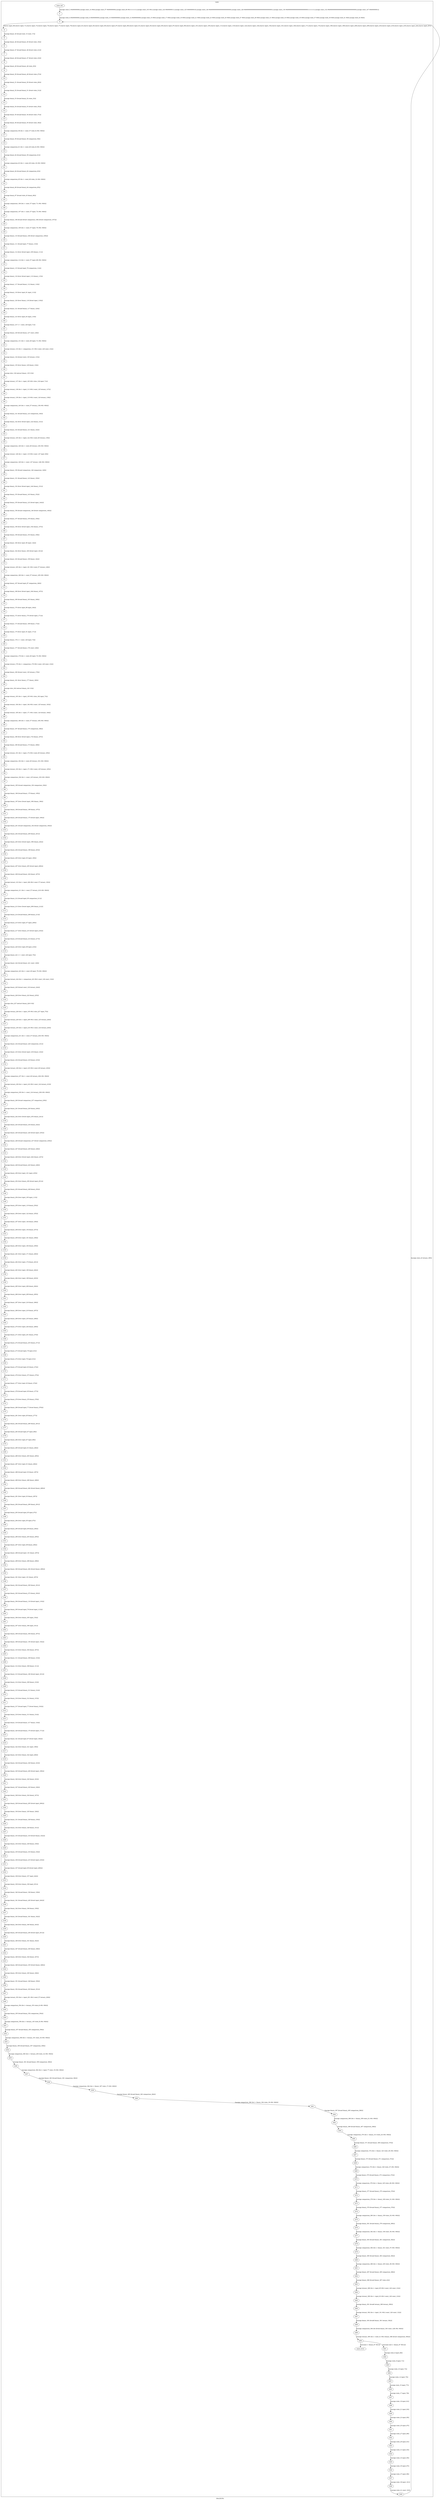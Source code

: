 digraph G {
label="Btor2XCFA";
subgraph cluster_0 {
label="main";
main_init[];
l1[];
l3[];
l4[];
l5[];
l6[];
l7[];
l8[];
l9[];
l10[];
l11[];
l12[];
l13[];
l14[];
l15[];
l16[];
l17[];
l18[];
l19[];
l20[];
l21[];
l22[];
l23[];
l24[];
l25[];
l26[];
l27[];
l28[];
l29[];
l30[];
l31[];
l32[];
l33[];
l34[];
l35[];
l36[];
l37[];
l38[];
l39[];
l40[];
l41[];
l42[];
l43[];
l44[];
l45[];
l46[];
l47[];
l48[];
l49[];
l50[];
l51[];
l52[];
l53[];
l54[];
l55[];
l56[];
l57[];
l58[];
l59[];
l60[];
l61[];
l62[];
l63[];
l64[];
l65[];
l66[];
l67[];
l68[];
l69[];
l70[];
l71[];
l72[];
l73[];
l74[];
l75[];
l76[];
l77[];
l78[];
l79[];
l80[];
l81[];
l82[];
l83[];
l84[];
l85[];
l86[];
l87[];
l88[];
l89[];
l90[];
l91[];
l92[];
l93[];
l94[];
l95[];
l96[];
l97[];
l98[];
l99[];
l100[];
l101[];
l102[];
l103[];
l104[];
l105[];
l106[];
l107[];
l108[];
l109[];
l110[];
l111[];
l112[];
l113[];
l114[];
l115[];
l116[];
l117[];
l118[];
l119[];
l120[];
l121[];
l122[];
l123[];
l124[];
l125[];
l126[];
l127[];
l128[];
l129[];
l130[];
l131[];
l132[];
l133[];
l134[];
l135[];
l136[];
l137[];
l138[];
l139[];
l140[];
l141[];
l142[];
l143[];
l144[];
l145[];
l146[];
l147[];
l148[];
l149[];
l150[];
l151[];
l152[];
l153[];
l154[];
l155[];
l156[];
l157[];
l158[];
l159[];
l160[];
l161[];
l162[];
l163[];
l164[];
l165[];
l166[];
l167[];
l168[];
l169[];
l170[];
l171[];
l172[];
l173[];
l174[];
l175[];
l176[];
l177[];
l178[];
l179[];
l180[];
l181[];
l182[];
l183[];
l184[];
l185[];
l186[];
l187[];
l188[];
l189[];
l190[];
l191[];
l192[];
l193[];
l194[];
l195[];
l196[];
l197[];
l198[];
l199[];
l200[];
l201[];
l202[];
l203[];
l204[];
l205[];
l206[];
l207[];
l208[];
l209[];
l210[];
l211[];
l212[];
l213[];
l214[];
l215[];
l216[];
l217[];
l218[];
l219[];
l220[];
l221[];
l222[];
l223[];
l224[];
l225[];
l226[];
l227[];
l228[];
l229[];
l230[];
l231[];
l232[];
l233[];
l234[];
l235[];
l236[];
l237[];
l238[];
l239[];
l240[];
l241[];
l242[];
l243[];
l244[];
l245[];
l246[];
l247[];
l248[];
l249[];
l250[];
l251[];
l252[];
l253[];
l254[];
l255[];
l256[];
l257[];
l258[];
l259[];
l260[];
l261[];
l262[];
l263[];
l264[];
l265[];
l266[];
l267[];
l268[];
l269[];
l270[];
l271[];
l272[];
l273[];
l274[];
l275[];
l276[];
l277[];
l278[];
l279[];
l280[];
l281[];
l282[];
l283[];
l284[];
l285[];
l286[];
l287[];
l288[];
l289[];
l290[];
main_error[];
l291[];
l292[];
l293[];
l294[];
l295[];
l296[];
l297[];
l298[];
l299[];
l300[];
l301[];
l302[];
l303[];
l304[];
l305[];
l306[];
l307[];
l308[];
l309[];
main_init -> l1 [label="[(assign const_5 #b00000000),(assign const_14 #b0),(assign const_57 #b00000000),(assign const_60 #b11111111),(assign const_103 #b1),(assign const_124 #b00000011),(assign const_125 #b00000010),(assign const_126 #b000000000000000000000000),(assign const_128 #b00000000000000000000000000000001),(assign const_130 #b00000000000000000000000011111111),(assign const_132 #b00000000000000000000000000000000),(assign const_147 #b00000001)] "];
l3 -> l4 [label="[(havoc input_69),(havoc input_71),(havoc input_73),(havoc input_75),(havoc input_77),(havoc input_79),(havoc input_81),(havoc input_83),(havoc input_85),(havoc input_87),(havoc input_89),(havoc input_91),(havoc input_93),(havoc input_95),(havoc input_97),(havoc input_99),(havoc input_101),(havoc input_105),(havoc input_113),(havoc input_119),(havoc input_122),(havoc input_144),(havoc input_154),(havoc input_161),(havoc input_164),(havoc input_171),(havoc input_174),(havoc input_190),(havoc input_199),(havoc input_206),(havoc input_209),(havoc input_216),(havoc input_219),(havoc input_235),(havoc input_244),(havoc input_251)] "];
l4 -> l5 [label="[(assign binary_45 (bvand state_15 state_17))] "];
l5 -> l6 [label="[(assign binary_46 (bvand binary_45 (bvnot state_19)))] "];
l6 -> l7 [label="[(assign binary_47 (bvand binary_46 (bvnot state_21)))] "];
l7 -> l8 [label="[(assign binary_48 (bvand binary_47 (bvnot state_23)))] "];
l8 -> l9 [label="[(assign binary_49 (bvand binary_48 state_25))] "];
l9 -> l10 [label="[(assign binary_50 (bvand binary_49 (bvnot state_27)))] "];
l10 -> l11 [label="[(assign binary_51 (bvand binary_50 (bvnot state_29)))] "];
l11 -> l12 [label="[(assign binary_52 (bvand binary_51 (bvnot state_31)))] "];
l12 -> l13 [label="[(assign binary_53 (bvand binary_52 state_33))] "];
l13 -> l14 [label="[(assign binary_54 (bvand binary_53 (bvnot state_35)))] "];
l14 -> l15 [label="[(assign binary_55 (bvand binary_54 (bvnot state_37)))] "];
l15 -> l16 [label="[(assign binary_56 (bvand binary_55 (bvnot state_39)))] "];
l16 -> l17 [label="[(assign comparison_58 (ite (= const_57 state_6) #b1 #b0))] "];
l17 -> l18 [label="[(assign binary_59 (bvand binary_56 comparison_58))] "];
l18 -> l19 [label="[(assign comparison_61 (ite (= const_60 state_8) #b1 #b0))] "];
l19 -> l20 [label="[(assign binary_62 (bvand binary_59 comparison_61))] "];
l20 -> l21 [label="[(assign comparison_63 (ite (= const_60 state_10) #b1 #b0))] "];
l21 -> l22 [label="[(assign binary_64 (bvand binary_62 comparison_63))] "];
l22 -> l23 [label="[(assign comparison_65 (ite (= const_60 state_12) #b1 #b0))] "];
l23 -> l24 [label="[(assign binary_66 (bvand binary_64 comparison_65))] "];
l24 -> l25 [label="[(assign binary_67 (bvand state_43 binary_66))] "];
l25 -> l26 [label="[(assign comparison_106 (ite (= const_57 input_71) #b1 #b0))] "];
l26 -> l27 [label="[(assign comparison_107 (ite (= const_57 input_73) #b1 #b0))] "];
l27 -> l28 [label="[(assign binary_108 (bvand (bvnot comparison_106) (bvnot comparison_107)))] "];
l28 -> l29 [label="[(assign comparison_109 (ite (= const_57 input_75) #b1 #b0))] "];
l29 -> l30 [label="[(assign binary_110 (bvand binary_108 (bvnot comparison_109)))] "];
l30 -> l31 [label="[(assign binary_111 (bvand input_77 binary_110))] "];
l31 -> l32 [label="[(assign binary_112 (bvor (bvnot input_105) binary_111))] "];
l32 -> l33 [label="[(assign comparison_114 (ite (= const_57 input_69) #b1 #b0))] "];
l33 -> l34 [label="[(assign binary_115 (bvand input_79 comparison_114))] "];
l34 -> l35 [label="[(assign binary_116 (bvor (bvnot input_113) binary_115))] "];
l35 -> l36 [label="[(assign binary_117 (bvand binary_112 binary_116))] "];
l36 -> l37 [label="[(assign binary_118 (bvor input_81 input_113))] "];
l37 -> l38 [label="[(assign binary_120 (bvor binary_118 (bvnot input_119)))] "];
l38 -> l39 [label="[(assign binary_121 (bvand binary_117 binary_120))] "];
l39 -> l40 [label="[(assign binary_123 (bvor input_83 input_119))] "];
l40 -> l41 [label="[(assign binary_127 (++ const_126 input_71))] "];
l41 -> l42 [label="[(assign binary_129 (bvsub binary_127 const_128))] "];
l42 -> l43 [label="[(assign comparison_131 (ite (= const_60 input_71) #b1 #b0))] "];
l43 -> l44 [label="[(assign ternary_133 (ite (= comparison_131 #b1) const_128 const_132))] "];
l44 -> l45 [label="[(assign binary_134 (bvmul const_130 ternary_133))] "];
l45 -> l46 [label="[(assign binary_135 (bvor binary_129 binary_134))] "];
l46 -> l47 [label="[(assign slice_136 (extract binary_135 0 8))] "];
l47 -> l48 [label="[(assign ternary_137 (ite (= input_105 #b1) slice_136 input_71))] "];
l48 -> l49 [label="[(assign ternary_138 (ite (= input_113 #b1) const_125 ternary_137))] "];
l49 -> l50 [label="[(assign ternary_139 (ite (= input_119 #b1) const_124 ternary_138))] "];
l50 -> l51 [label="[(assign comparison_140 (ite (= const_57 ternary_139) #b1 #b0))] "];
l51 -> l52 [label="[(assign binary_141 (bvand binary_123 comparison_140))] "];
l52 -> l53 [label="[(assign binary_142 (bvor (bvnot input_122) binary_141))] "];
l53 -> l54 [label="[(assign binary_143 (bvand binary_121 binary_142))] "];
l54 -> l55 [label="[(assign ternary_145 (ite (= input_122 #b1) const_60 ternary_139))] "];
l55 -> l56 [label="[(assign comparison_146 (ite (= const_60 ternary_145) #b1 #b0))] "];
l56 -> l57 [label="[(assign ternary_148 (ite (= input_119 #b1) const_147 input_69))] "];
l57 -> l58 [label="[(assign comparison_149 (ite (= const_147 ternary_148) #b1 #b0))] "];
l58 -> l59 [label="[(assign binary_150 (bvand comparison_146 comparison_149))] "];
l59 -> l60 [label="[(assign binary_151 (bvand binary_123 binary_150))] "];
l60 -> l61 [label="[(assign binary_152 (bvor (bvnot input_144) binary_151))] "];
l61 -> l62 [label="[(assign binary_153 (bvand binary_143 binary_152))] "];
l62 -> l63 [label="[(assign binary_155 (bvand binary_123 (bvnot input_144)))] "];
l63 -> l64 [label="[(assign binary_156 (bvand comparison_146 (bvnot comparison_149)))] "];
l64 -> l65 [label="[(assign binary_157 (bvand binary_155 binary_156))] "];
l65 -> l66 [label="[(assign binary_158 (bvor (bvnot input_154) binary_157))] "];
l66 -> l67 [label="[(assign binary_159 (bvand binary_153 binary_158))] "];
l67 -> l68 [label="[(assign binary_160 (bvor input_85 input_144))] "];
l68 -> l69 [label="[(assign binary_162 (bvor binary_160 (bvnot input_161)))] "];
l69 -> l70 [label="[(assign binary_163 (bvand binary_159 binary_162))] "];
l70 -> l71 [label="[(assign ternary_165 (ite (= input_161 #b1) const_57 ternary_148))] "];
l71 -> l72 [label="[(assign comparison_166 (ite (= const_57 ternary_165) #b1 #b0))] "];
l72 -> l73 [label="[(assign binary_167 (bvand input_87 comparison_166))] "];
l73 -> l74 [label="[(assign binary_168 (bvor (bvnot input_164) binary_167))] "];
l74 -> l75 [label="[(assign binary_169 (bvand binary_163 binary_168))] "];
l75 -> l76 [label="[(assign binary_170 (bvor input_89 input_164))] "];
l76 -> l77 [label="[(assign binary_172 (bvor binary_170 (bvnot input_171)))] "];
l77 -> l78 [label="[(assign binary_173 (bvand binary_169 binary_172))] "];
l78 -> l79 [label="[(assign binary_175 (bvor input_91 input_171))] "];
l79 -> l80 [label="[(assign binary_176 (++ const_126 input_73))] "];
l80 -> l81 [label="[(assign binary_177 (bvsub binary_176 const_128))] "];
l81 -> l82 [label="[(assign comparison_178 (ite (= const_60 input_73) #b1 #b0))] "];
l82 -> l83 [label="[(assign ternary_179 (ite (= comparison_178 #b1) const_128 const_132))] "];
l83 -> l84 [label="[(assign binary_180 (bvmul const_130 ternary_179))] "];
l84 -> l85 [label="[(assign binary_181 (bvor binary_177 binary_180))] "];
l85 -> l86 [label="[(assign slice_182 (extract binary_181 0 8))] "];
l86 -> l87 [label="[(assign ternary_183 (ite (= input_105 #b1) slice_182 input_73))] "];
l87 -> l88 [label="[(assign ternary_184 (ite (= input_164 #b1) const_125 ternary_183))] "];
l88 -> l89 [label="[(assign ternary_185 (ite (= input_171 #b1) const_124 ternary_184))] "];
l89 -> l90 [label="[(assign comparison_186 (ite (= const_57 ternary_185) #b1 #b0))] "];
l90 -> l91 [label="[(assign binary_187 (bvand binary_175 comparison_186))] "];
l91 -> l92 [label="[(assign binary_188 (bvor (bvnot input_174) binary_187))] "];
l92 -> l93 [label="[(assign binary_189 (bvand binary_173 binary_188))] "];
l93 -> l94 [label="[(assign ternary_191 (ite (= input_174 #b1) const_60 ternary_185))] "];
l94 -> l95 [label="[(assign comparison_192 (ite (= const_60 ternary_191) #b1 #b0))] "];
l95 -> l96 [label="[(assign ternary_193 (ite (= input_171 #b1) const_125 ternary_165))] "];
l96 -> l97 [label="[(assign comparison_194 (ite (= const_125 ternary_193) #b1 #b0))] "];
l97 -> l98 [label="[(assign binary_195 (bvand comparison_192 comparison_194))] "];
l98 -> l99 [label="[(assign binary_196 (bvand binary_175 binary_195))] "];
l99 -> l100 [label="[(assign binary_197 (bvor (bvnot input_190) binary_196))] "];
l100 -> l101 [label="[(assign binary_198 (bvand binary_189 binary_197))] "];
l101 -> l102 [label="[(assign binary_200 (bvand binary_175 (bvnot input_190)))] "];
l102 -> l103 [label="[(assign binary_201 (bvand comparison_192 (bvnot comparison_194)))] "];
l103 -> l104 [label="[(assign binary_202 (bvand binary_200 binary_201))] "];
l104 -> l105 [label="[(assign binary_203 (bvor (bvnot input_199) binary_202))] "];
l105 -> l106 [label="[(assign binary_204 (bvand binary_198 binary_203))] "];
l106 -> l107 [label="[(assign binary_205 (bvor input_93 input_190))] "];
l107 -> l108 [label="[(assign binary_207 (bvor binary_205 (bvnot input_206)))] "];
l108 -> l109 [label="[(assign binary_208 (bvand binary_204 binary_207))] "];
l109 -> l110 [label="[(assign ternary_210 (ite (= input_206 #b1) const_57 ternary_193))] "];
l110 -> l111 [label="[(assign comparison_211 (ite (= const_57 ternary_210) #b1 #b0))] "];
l111 -> l112 [label="[(assign binary_212 (bvand input_95 comparison_211))] "];
l112 -> l113 [label="[(assign binary_213 (bvor (bvnot input_209) binary_212))] "];
l113 -> l114 [label="[(assign binary_214 (bvand binary_208 binary_213))] "];
l114 -> l115 [label="[(assign binary_215 (bvor input_97 input_209))] "];
l115 -> l116 [label="[(assign binary_217 (bvor binary_215 (bvnot input_216)))] "];
l116 -> l117 [label="[(assign binary_218 (bvand binary_214 binary_217))] "];
l117 -> l118 [label="[(assign binary_220 (bvor input_99 input_216))] "];
l118 -> l119 [label="[(assign binary_221 (++ const_126 input_75))] "];
l119 -> l120 [label="[(assign binary_222 (bvsub binary_221 const_128))] "];
l120 -> l121 [label="[(assign comparison_223 (ite (= const_60 input_75) #b1 #b0))] "];
l121 -> l122 [label="[(assign ternary_224 (ite (= comparison_223 #b1) const_128 const_132))] "];
l122 -> l123 [label="[(assign binary_225 (bvmul const_130 ternary_224))] "];
l123 -> l124 [label="[(assign binary_226 (bvor binary_222 binary_225))] "];
l124 -> l125 [label="[(assign slice_227 (extract binary_226 0 8))] "];
l125 -> l126 [label="[(assign ternary_228 (ite (= input_105 #b1) slice_227 input_75))] "];
l126 -> l127 [label="[(assign ternary_229 (ite (= input_209 #b1) const_125 ternary_228))] "];
l127 -> l128 [label="[(assign ternary_230 (ite (= input_216 #b1) const_124 ternary_229))] "];
l128 -> l129 [label="[(assign comparison_231 (ite (= const_57 ternary_230) #b1 #b0))] "];
l129 -> l130 [label="[(assign binary_232 (bvand binary_220 comparison_231))] "];
l130 -> l131 [label="[(assign binary_233 (bvor (bvnot input_219) binary_232))] "];
l131 -> l132 [label="[(assign binary_234 (bvand binary_218 binary_233))] "];
l132 -> l133 [label="[(assign ternary_236 (ite (= input_219 #b1) const_60 ternary_230))] "];
l133 -> l134 [label="[(assign comparison_237 (ite (= const_60 ternary_236) #b1 #b0))] "];
l134 -> l135 [label="[(assign ternary_238 (ite (= input_216 #b1) const_124 ternary_210))] "];
l135 -> l136 [label="[(assign comparison_239 (ite (= const_124 ternary_238) #b1 #b0))] "];
l136 -> l137 [label="[(assign binary_240 (bvand comparison_237 comparison_239))] "];
l137 -> l138 [label="[(assign binary_241 (bvand binary_220 binary_240))] "];
l138 -> l139 [label="[(assign binary_242 (bvor (bvnot input_235) binary_241))] "];
l139 -> l140 [label="[(assign binary_243 (bvand binary_234 binary_242))] "];
l140 -> l141 [label="[(assign binary_245 (bvand binary_220 (bvnot input_235)))] "];
l141 -> l142 [label="[(assign binary_246 (bvand comparison_237 (bvnot comparison_239)))] "];
l142 -> l143 [label="[(assign binary_247 (bvand binary_245 binary_246))] "];
l143 -> l144 [label="[(assign binary_248 (bvor (bvnot input_244) binary_247))] "];
l144 -> l145 [label="[(assign binary_249 (bvand binary_243 binary_248))] "];
l145 -> l146 [label="[(assign binary_250 (bvor input_101 input_235))] "];
l146 -> l147 [label="[(assign binary_252 (bvor binary_250 (bvnot input_251)))] "];
l147 -> l148 [label="[(assign binary_253 (bvand binary_249 binary_252))] "];
l148 -> l149 [label="[(assign binary_254 (bvor input_105 input_113))] "];
l149 -> l150 [label="[(assign binary_255 (bvor input_119 binary_254))] "];
l150 -> l151 [label="[(assign binary_256 (bvor input_122 binary_255))] "];
l151 -> l152 [label="[(assign binary_257 (bvor input_144 binary_256))] "];
l152 -> l153 [label="[(assign binary_258 (bvor input_154 binary_257))] "];
l153 -> l154 [label="[(assign binary_259 (bvor input_161 binary_258))] "];
l154 -> l155 [label="[(assign binary_260 (bvor input_164 binary_259))] "];
l155 -> l156 [label="[(assign binary_261 (bvor input_171 binary_260))] "];
l156 -> l157 [label="[(assign binary_262 (bvor input_174 binary_261))] "];
l157 -> l158 [label="[(assign binary_263 (bvor input_190 binary_262))] "];
l158 -> l159 [label="[(assign binary_264 (bvor input_199 binary_263))] "];
l159 -> l160 [label="[(assign binary_265 (bvor input_206 binary_264))] "];
l160 -> l161 [label="[(assign binary_266 (bvor input_209 binary_265))] "];
l161 -> l162 [label="[(assign binary_267 (bvor input_216 binary_266))] "];
l162 -> l163 [label="[(assign binary_268 (bvor input_219 binary_267))] "];
l163 -> l164 [label="[(assign binary_269 (bvor input_235 binary_268))] "];
l164 -> l165 [label="[(assign binary_270 (bvor input_244 binary_269))] "];
l165 -> l166 [label="[(assign binary_271 (bvor input_251 binary_270))] "];
l166 -> l167 [label="[(assign binary_272 (bvand binary_253 binary_271))] "];
l167 -> l168 [label="[(assign binary_273 (bvand input_79 input_81))] "];
l168 -> l169 [label="[(assign binary_274 (bvor input_79 input_81))] "];
l169 -> l170 [label="[(assign binary_275 (bvand input_83 binary_274))] "];
l170 -> l171 [label="[(assign binary_276 (bvor binary_273 binary_275))] "];
l171 -> l172 [label="[(assign binary_277 (bvor input_83 binary_274))] "];
l172 -> l173 [label="[(assign binary_278 (bvand input_85 binary_277))] "];
l173 -> l174 [label="[(assign binary_279 (bvor binary_276 binary_278))] "];
l174 -> l175 [label="[(assign binary_280 (bvand input_77 (bvnot binary_279)))] "];
l175 -> l176 [label="[(assign binary_281 (bvor input_85 binary_277))] "];
l176 -> l177 [label="[(assign binary_282 (bvand binary_280 binary_281))] "];
l177 -> l178 [label="[(assign binary_283 (bvand input_87 input_89))] "];
l178 -> l179 [label="[(assign binary_284 (bvor input_87 input_89))] "];
l179 -> l180 [label="[(assign binary_285 (bvand input_91 binary_284))] "];
l180 -> l181 [label="[(assign binary_286 (bvor binary_283 binary_285))] "];
l181 -> l182 [label="[(assign binary_287 (bvor input_91 binary_284))] "];
l182 -> l183 [label="[(assign binary_288 (bvand input_93 binary_287))] "];
l183 -> l184 [label="[(assign binary_289 (bvor binary_286 binary_288))] "];
l184 -> l185 [label="[(assign binary_290 (bvand binary_282 (bvnot binary_289)))] "];
l185 -> l186 [label="[(assign binary_291 (bvor input_93 binary_287))] "];
l186 -> l187 [label="[(assign binary_292 (bvand binary_290 binary_291))] "];
l187 -> l188 [label="[(assign binary_293 (bvand input_95 input_97))] "];
l188 -> l189 [label="[(assign binary_294 (bvor input_95 input_97))] "];
l189 -> l190 [label="[(assign binary_295 (bvand input_99 binary_294))] "];
l190 -> l191 [label="[(assign binary_296 (bvor binary_293 binary_295))] "];
l191 -> l192 [label="[(assign binary_297 (bvor input_99 binary_294))] "];
l192 -> l193 [label="[(assign binary_298 (bvand input_101 binary_297))] "];
l193 -> l194 [label="[(assign binary_299 (bvor binary_296 binary_298))] "];
l194 -> l195 [label="[(assign binary_300 (bvand binary_292 (bvnot binary_299)))] "];
l195 -> l196 [label="[(assign binary_301 (bvor input_101 binary_297))] "];
l196 -> l197 [label="[(assign binary_302 (bvand binary_300 binary_301))] "];
l197 -> l198 [label="[(assign binary_303 (bvand binary_272 binary_302))] "];
l198 -> l199 [label="[(assign binary_304 (bvand binary_118 (bvnot input_119)))] "];
l199 -> l200 [label="[(assign binary_305 (bvand input_79 (bvnot input_113)))] "];
l200 -> l201 [label="[(assign binary_306 (bvor binary_305 input_154))] "];
l201 -> l202 [label="[(assign binary_307 (bvor binary_306 input_161))] "];
l202 -> l203 [label="[(assign binary_308 (bvand binary_304 binary_307))] "];
l203 -> l204 [label="[(assign binary_309 (bvand binary_155 (bvnot input_154)))] "];
l204 -> l205 [label="[(assign binary_310 (bvor binary_304 binary_307))] "];
l205 -> l206 [label="[(assign binary_311 (bvand binary_309 binary_310))] "];
l206 -> l207 [label="[(assign binary_312 (bvor binary_308 binary_311))] "];
l207 -> l208 [label="[(assign binary_313 (bvand binary_160 (bvnot input_161)))] "];
l208 -> l209 [label="[(assign binary_314 (bvor binary_309 binary_310))] "];
l209 -> l210 [label="[(assign binary_315 (bvand binary_313 binary_314))] "];
l210 -> l211 [label="[(assign binary_316 (bvor binary_312 binary_315))] "];
l211 -> l212 [label="[(assign binary_317 (bvand input_77 (bvnot binary_316)))] "];
l212 -> l213 [label="[(assign binary_318 (bvor binary_313 binary_314))] "];
l213 -> l214 [label="[(assign binary_319 (bvand binary_317 binary_318))] "];
l214 -> l215 [label="[(assign binary_320 (bvand binary_170 (bvnot input_171)))] "];
l215 -> l216 [label="[(assign binary_321 (bvand input_87 (bvnot input_164)))] "];
l216 -> l217 [label="[(assign binary_322 (bvor binary_321 input_199))] "];
l217 -> l218 [label="[(assign binary_323 (bvor binary_322 input_206))] "];
l218 -> l219 [label="[(assign binary_324 (bvand binary_320 binary_323))] "];
l219 -> l220 [label="[(assign binary_325 (bvand binary_200 (bvnot input_199)))] "];
l220 -> l221 [label="[(assign binary_326 (bvor binary_320 binary_323))] "];
l221 -> l222 [label="[(assign binary_327 (bvand binary_325 binary_326))] "];
l222 -> l223 [label="[(assign binary_328 (bvor binary_324 binary_327))] "];
l223 -> l224 [label="[(assign binary_329 (bvand binary_205 (bvnot input_206)))] "];
l224 -> l225 [label="[(assign binary_330 (bvor binary_325 binary_326))] "];
l225 -> l226 [label="[(assign binary_331 (bvand binary_329 binary_330))] "];
l226 -> l227 [label="[(assign binary_332 (bvor binary_328 binary_331))] "];
l227 -> l228 [label="[(assign binary_333 (bvand binary_319 (bvnot binary_332)))] "];
l228 -> l229 [label="[(assign binary_334 (bvor binary_329 binary_330))] "];
l229 -> l230 [label="[(assign binary_335 (bvand binary_333 binary_334))] "];
l230 -> l231 [label="[(assign binary_336 (bvand binary_215 (bvnot input_216)))] "];
l231 -> l232 [label="[(assign binary_337 (bvand input_95 (bvnot input_209)))] "];
l232 -> l233 [label="[(assign binary_338 (bvor binary_337 input_244))] "];
l233 -> l234 [label="[(assign binary_339 (bvor binary_338 input_251))] "];
l234 -> l235 [label="[(assign binary_340 (bvand binary_336 binary_339))] "];
l235 -> l236 [label="[(assign binary_341 (bvand binary_245 (bvnot input_244)))] "];
l236 -> l237 [label="[(assign binary_342 (bvor binary_336 binary_339))] "];
l237 -> l238 [label="[(assign binary_343 (bvand binary_341 binary_342))] "];
l238 -> l239 [label="[(assign binary_344 (bvor binary_340 binary_343))] "];
l239 -> l240 [label="[(assign binary_345 (bvand binary_250 (bvnot input_251)))] "];
l240 -> l241 [label="[(assign binary_346 (bvor binary_341 binary_342))] "];
l241 -> l242 [label="[(assign binary_347 (bvand binary_345 binary_346))] "];
l242 -> l243 [label="[(assign binary_348 (bvor binary_344 binary_347))] "];
l243 -> l244 [label="[(assign binary_349 (bvand binary_335 (bvnot binary_348)))] "];
l244 -> l245 [label="[(assign binary_350 (bvor binary_345 binary_346))] "];
l245 -> l246 [label="[(assign binary_351 (bvand binary_349 binary_350))] "];
l246 -> l247 [label="[(assign binary_352 (bvand binary_303 binary_351))] "];
l247 -> l248 [label="[(assign ternary_353 (ite (= input_251 #b1) const_57 ternary_238))] "];
l248 -> l249 [label="[(assign comparison_354 (ite (= ternary_353 state_6) #b1 #b0))] "];
l249 -> l250 [label="[(assign binary_355 (bvand binary_352 comparison_354))] "];
l250 -> l251 [label="[(assign comparison_356 (ite (= ternary_145 state_8) #b1 #b0))] "];
l251 -> l252 [label="[(assign binary_357 (bvand binary_355 comparison_356))] "];
l252 -> l253 [label="[(assign comparison_358 (ite (= ternary_191 state_10) #b1 #b0))] "];
l253 -> l254 [label="[(assign binary_359 (bvand binary_357 comparison_358))] "];
l254 -> l255 [label="[(assign comparison_360 (ite (= ternary_236 state_12) #b1 #b0))] "];
l255 -> l256 [label="[(assign binary_361 (bvand binary_359 comparison_360))] "];
l256 -> l257 [label="[(assign comparison_362 (ite (= input_77 state_15) #b1 #b0))] "];
l257 -> l258 [label="[(assign binary_363 (bvand binary_361 comparison_362))] "];
l258 -> l259 [label="[(assign comparison_364 (ite (= binary_307 state_17) #b1 #b0))] "];
l259 -> l260 [label="[(assign binary_365 (bvand binary_363 comparison_364))] "];
l260 -> l261 [label="[(assign comparison_366 (ite (= binary_304 state_19) #b1 #b0))] "];
l261 -> l262 [label="[(assign binary_367 (bvand binary_365 comparison_366))] "];
l262 -> l263 [label="[(assign comparison_368 (ite (= binary_309 state_21) #b1 #b0))] "];
l263 -> l264 [label="[(assign binary_369 (bvand binary_367 comparison_368))] "];
l264 -> l265 [label="[(assign comparison_370 (ite (= binary_313 state_23) #b1 #b0))] "];
l265 -> l266 [label="[(assign binary_371 (bvand binary_369 comparison_370))] "];
l266 -> l267 [label="[(assign comparison_372 (ite (= binary_323 state_25) #b1 #b0))] "];
l267 -> l268 [label="[(assign binary_373 (bvand binary_371 comparison_372))] "];
l268 -> l269 [label="[(assign comparison_374 (ite (= binary_320 state_27) #b1 #b0))] "];
l269 -> l270 [label="[(assign binary_375 (bvand binary_373 comparison_374))] "];
l270 -> l271 [label="[(assign comparison_376 (ite (= binary_325 state_29) #b1 #b0))] "];
l271 -> l272 [label="[(assign binary_377 (bvand binary_375 comparison_376))] "];
l272 -> l273 [label="[(assign comparison_378 (ite (= binary_329 state_31) #b1 #b0))] "];
l273 -> l274 [label="[(assign binary_379 (bvand binary_377 comparison_378))] "];
l274 -> l275 [label="[(assign comparison_380 (ite (= binary_339 state_33) #b1 #b0))] "];
l275 -> l276 [label="[(assign binary_381 (bvand binary_379 comparison_380))] "];
l276 -> l277 [label="[(assign comparison_382 (ite (= binary_336 state_35) #b1 #b0))] "];
l277 -> l278 [label="[(assign binary_383 (bvand binary_381 comparison_382))] "];
l278 -> l279 [label="[(assign comparison_384 (ite (= binary_341 state_37) #b1 #b0))] "];
l279 -> l280 [label="[(assign binary_385 (bvand binary_383 comparison_384))] "];
l280 -> l281 [label="[(assign comparison_386 (ite (= binary_345 state_39) #b1 #b0))] "];
l281 -> l282 [label="[(assign binary_387 (bvand binary_385 comparison_386))] "];
l282 -> l283 [label="[(assign binary_388 (bvand binary_387 state_43))] "];
l283 -> l284 [label="[(assign ternary_389 (ite (= input_85 #b1) const_128 const_132))] "];
l284 -> l285 [label="[(assign ternary_390 (ite (= input_93 #b1) const_128 const_132))] "];
l285 -> l286 [label="[(assign binary_391 (bvadd ternary_389 ternary_390))] "];
l286 -> l287 [label="[(assign ternary_392 (ite (= input_101 #b1) const_128 const_132))] "];
l287 -> l288 [label="[(assign binary_393 (bvadd binary_391 ternary_392))] "];
l288 -> l289 [label="[(assign comparison_394 (ite (bvule binary_393 const_128) #b1 #b0))] "];
l289 -> l290 [label="[(assign ternary_395 (ite (= state_41 #b1) binary_388 (bvnot comparison_394)))] "];
l290 -> main_error [label="[(assume (= binary_67 #b1))] "];
l290 -> l291 [label="[(assume (not (= binary_67 #b1)))] "];
l291 -> l292 [label="[(assign state_6 input_69)] "];
l292 -> l293 [label="[(assign state_8 input_71)] "];
l293 -> l294 [label="[(assign state_10 input_73)] "];
l294 -> l295 [label="[(assign state_12 input_75)] "];
l295 -> l296 [label="[(assign state_15 input_77)] "];
l296 -> l297 [label="[(assign state_17 input_79)] "];
l297 -> l298 [label="[(assign state_19 input_81)] "];
l298 -> l299 [label="[(assign state_21 input_83)] "];
l299 -> l300 [label="[(assign state_23 input_85)] "];
l300 -> l301 [label="[(assign state_25 input_87)] "];
l301 -> l302 [label="[(assign state_27 input_89)] "];
l302 -> l303 [label="[(assign state_29 input_91)] "];
l303 -> l304 [label="[(assign state_31 input_93)] "];
l304 -> l305 [label="[(assign state_33 input_95)] "];
l305 -> l306 [label="[(assign state_35 input_97)] "];
l306 -> l307 [label="[(assign state_37 input_99)] "];
l307 -> l308 [label="[(assign state_39 input_101)] "];
l308 -> l309 [label="[(assign state_41 const_103)] "];
l309 -> l3 [label="[(assign state_43 ternary_395)] "];
l1 -> l3 [label="[(assign state_6 #b00000000),(assign state_8 #b00000000),(assign state_10 #b00000000),(assign state_12 #b00000000),(assign state_15 #b0),(assign state_17 #b0),(assign state_19 #b0),(assign state_21 #b0),(assign state_23 #b0),(assign state_25 #b0),(assign state_27 #b0),(assign state_29 #b0),(assign state_31 #b0),(assign state_33 #b0),(assign state_35 #b0),(assign state_37 #b0),(assign state_39 #b0),(assign state_41 #b0),(assign state_43 #b0)] "];

}
}
